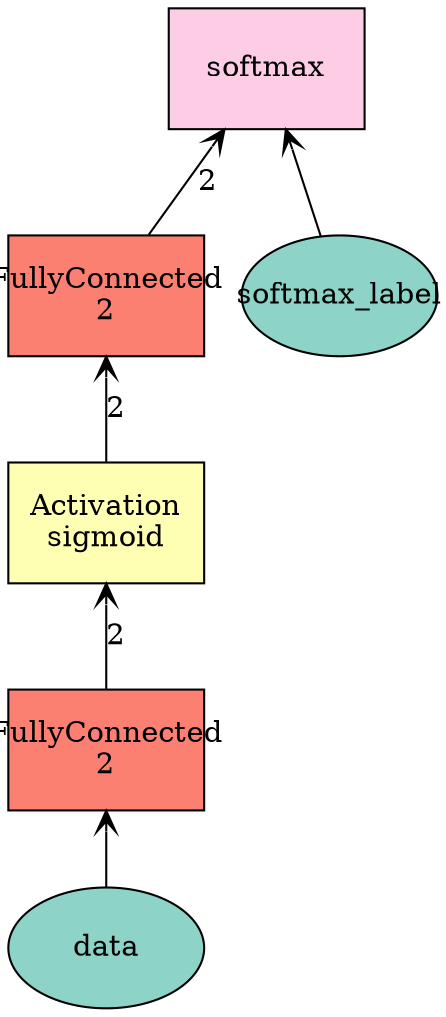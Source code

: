 digraph plot {
	data [label=data fillcolor="#8dd3c7" fixedsize=true height=0.8034 shape=oval style=filled width=1.3]
	fc1 [label="FullyConnected\n2" fillcolor="#fb8072" fixedsize=true height=0.8034 shape=box style=filled width=1.3]
	sigmoid1 [label="Activation\nsigmoid" fillcolor="#ffffb3" fixedsize=true height=0.8034 shape=box style=filled width=1.3]
	fc2 [label="FullyConnected\n2" fillcolor="#fb8072" fixedsize=true height=0.8034 shape=box style=filled width=1.3]
	softmax_label [label=softmax_label fillcolor="#8dd3c7" fixedsize=true height=0.8034 shape=oval style=filled width=1.3]
	softmax [label=softmax fillcolor="#fccde5" fixedsize=true height=0.8034 shape=box style=filled width=1.3]
	fc1 -> data [label="" arrowtail=open dir=back]
	sigmoid1 -> fc1 [label=2 arrowtail=open dir=back]
	fc2 -> sigmoid1 [label=2 arrowtail=open dir=back]
	softmax -> fc2 [label=2 arrowtail=open dir=back]
	softmax -> softmax_label [label="" arrowtail=open dir=back]
}
